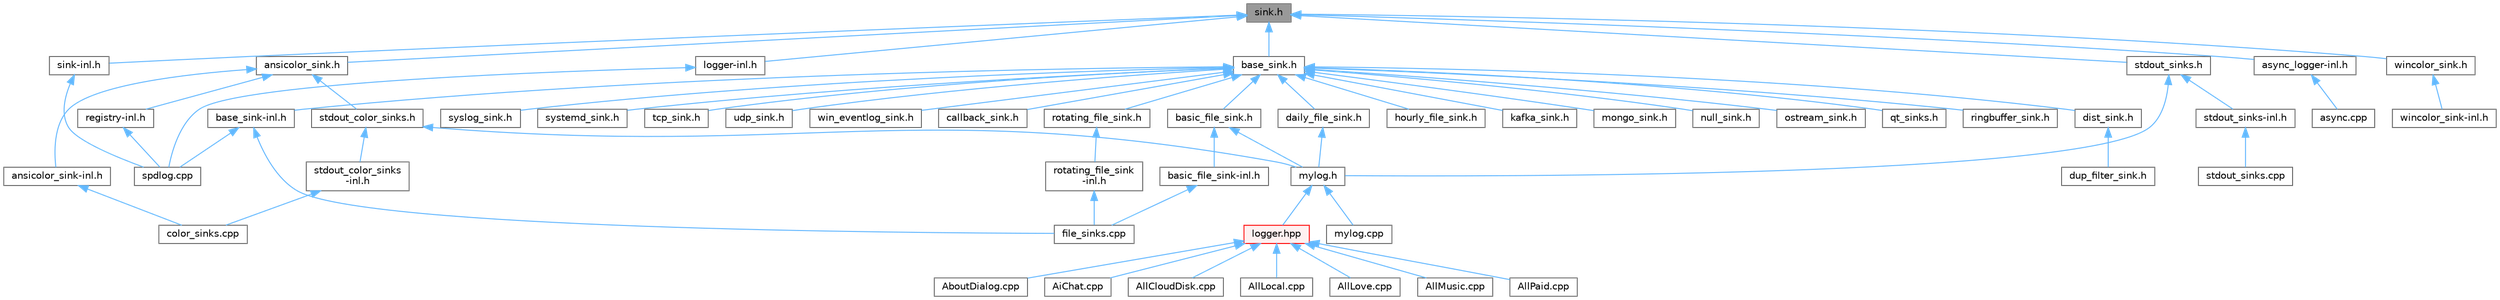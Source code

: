 digraph "sink.h"
{
 // LATEX_PDF_SIZE
  bgcolor="transparent";
  edge [fontname=Helvetica,fontsize=10,labelfontname=Helvetica,labelfontsize=10];
  node [fontname=Helvetica,fontsize=10,shape=box,height=0.2,width=0.4];
  Node1 [id="Node000001",label="sink.h",height=0.2,width=0.4,color="gray40", fillcolor="grey60", style="filled", fontcolor="black",tooltip=" "];
  Node1 -> Node2 [id="edge1_Node000001_Node000002",dir="back",color="steelblue1",style="solid",tooltip=" "];
  Node2 [id="Node000002",label="ansicolor_sink.h",height=0.2,width=0.4,color="grey40", fillcolor="white", style="filled",URL="$ansicolor__sink_8h.html",tooltip=" "];
  Node2 -> Node3 [id="edge2_Node000002_Node000003",dir="back",color="steelblue1",style="solid",tooltip=" "];
  Node3 [id="Node000003",label="ansicolor_sink-inl.h",height=0.2,width=0.4,color="grey40", fillcolor="white", style="filled",URL="$ansicolor__sink-inl_8h.html",tooltip=" "];
  Node3 -> Node4 [id="edge3_Node000003_Node000004",dir="back",color="steelblue1",style="solid",tooltip=" "];
  Node4 [id="Node000004",label="color_sinks.cpp",height=0.2,width=0.4,color="grey40", fillcolor="white", style="filled",URL="$color__sinks_8cpp.html",tooltip=" "];
  Node2 -> Node5 [id="edge4_Node000002_Node000005",dir="back",color="steelblue1",style="solid",tooltip=" "];
  Node5 [id="Node000005",label="registry-inl.h",height=0.2,width=0.4,color="grey40", fillcolor="white", style="filled",URL="$registry-inl_8h.html",tooltip=" "];
  Node5 -> Node6 [id="edge5_Node000005_Node000006",dir="back",color="steelblue1",style="solid",tooltip=" "];
  Node6 [id="Node000006",label="spdlog.cpp",height=0.2,width=0.4,color="grey40", fillcolor="white", style="filled",URL="$spdlog_8cpp.html",tooltip=" "];
  Node2 -> Node7 [id="edge6_Node000002_Node000007",dir="back",color="steelblue1",style="solid",tooltip=" "];
  Node7 [id="Node000007",label="stdout_color_sinks.h",height=0.2,width=0.4,color="grey40", fillcolor="white", style="filled",URL="$stdout__color__sinks_8h.html",tooltip=" "];
  Node7 -> Node8 [id="edge7_Node000007_Node000008",dir="back",color="steelblue1",style="solid",tooltip=" "];
  Node8 [id="Node000008",label="mylog.h",height=0.2,width=0.4,color="grey40", fillcolor="white", style="filled",URL="$mylog_8h.html",tooltip=" "];
  Node8 -> Node9 [id="edge8_Node000008_Node000009",dir="back",color="steelblue1",style="solid",tooltip=" "];
  Node9 [id="Node000009",label="logger.hpp",height=0.2,width=0.4,color="red", fillcolor="#FFF0F0", style="filled",URL="$logger_8hpp.html",tooltip=" "];
  Node9 -> Node10 [id="edge9_Node000009_Node000010",dir="back",color="steelblue1",style="solid",tooltip=" "];
  Node10 [id="Node000010",label="AboutDialog.cpp",height=0.2,width=0.4,color="grey40", fillcolor="white", style="filled",URL="$_about_dialog_8cpp.html",tooltip="实现 AboutDialog 类，提供关于对话框功能"];
  Node9 -> Node11 [id="edge10_Node000009_Node000011",dir="back",color="steelblue1",style="solid",tooltip=" "];
  Node11 [id="Node000011",label="AiChat.cpp",height=0.2,width=0.4,color="grey40", fillcolor="white", style="filled",URL="$_ai_chat_8cpp.html",tooltip="实现 AiChat 类，提供 AI 聊天界面功能"];
  Node9 -> Node12 [id="edge11_Node000009_Node000012",dir="back",color="steelblue1",style="solid",tooltip=" "];
  Node12 [id="Node000012",label="AllCloudDisk.cpp",height=0.2,width=0.4,color="grey40", fillcolor="white", style="filled",URL="$_all_cloud_disk_8cpp.html",tooltip="实现 AllCloudDisk 类，提供云盘音乐界面功能"];
  Node9 -> Node13 [id="edge12_Node000009_Node000013",dir="back",color="steelblue1",style="solid",tooltip=" "];
  Node13 [id="Node000013",label="AllLocal.cpp",height=0.2,width=0.4,color="grey40", fillcolor="white", style="filled",URL="$_all_local_8cpp.html",tooltip="实现 AllLocal 类，提供本地音乐界面功能"];
  Node9 -> Node14 [id="edge13_Node000009_Node000014",dir="back",color="steelblue1",style="solid",tooltip=" "];
  Node14 [id="Node000014",label="AllLove.cpp",height=0.2,width=0.4,color="grey40", fillcolor="white", style="filled",URL="$_all_love_8cpp.html",tooltip="实现 AllLove 类，提供收藏音乐界面功能"];
  Node9 -> Node15 [id="edge14_Node000009_Node000015",dir="back",color="steelblue1",style="solid",tooltip=" "];
  Node15 [id="Node000015",label="AllMusic.cpp",height=0.2,width=0.4,color="grey40", fillcolor="white", style="filled",URL="$_all_music_8cpp.html",tooltip="实现 AllMusic 类，提供音乐管理界面功能"];
  Node9 -> Node16 [id="edge15_Node000009_Node000016",dir="back",color="steelblue1",style="solid",tooltip=" "];
  Node16 [id="Node000016",label="AllPaid.cpp",height=0.2,width=0.4,color="grey40", fillcolor="white", style="filled",URL="$_all_paid_8cpp.html",tooltip="实现 AllPaid 类，提供付费音乐界面功能"];
  Node8 -> Node104 [id="edge16_Node000008_Node000104",dir="back",color="steelblue1",style="solid",tooltip=" "];
  Node104 [id="Node000104",label="mylog.cpp",height=0.2,width=0.4,color="grey40", fillcolor="white", style="filled",URL="$mylog_8cpp.html",tooltip=" "];
  Node7 -> Node105 [id="edge17_Node000007_Node000105",dir="back",color="steelblue1",style="solid",tooltip=" "];
  Node105 [id="Node000105",label="stdout_color_sinks\l-inl.h",height=0.2,width=0.4,color="grey40", fillcolor="white", style="filled",URL="$stdout__color__sinks-inl_8h.html",tooltip=" "];
  Node105 -> Node4 [id="edge18_Node000105_Node000004",dir="back",color="steelblue1",style="solid",tooltip=" "];
  Node1 -> Node106 [id="edge19_Node000001_Node000106",dir="back",color="steelblue1",style="solid",tooltip=" "];
  Node106 [id="Node000106",label="async_logger-inl.h",height=0.2,width=0.4,color="grey40", fillcolor="white", style="filled",URL="$async__logger-inl_8h.html",tooltip=" "];
  Node106 -> Node107 [id="edge20_Node000106_Node000107",dir="back",color="steelblue1",style="solid",tooltip=" "];
  Node107 [id="Node000107",label="async.cpp",height=0.2,width=0.4,color="grey40", fillcolor="white", style="filled",URL="$_my_spdlog_2spdlog_2_async_8cpp.html",tooltip=" "];
  Node1 -> Node108 [id="edge21_Node000001_Node000108",dir="back",color="steelblue1",style="solid",tooltip=" "];
  Node108 [id="Node000108",label="base_sink.h",height=0.2,width=0.4,color="grey40", fillcolor="white", style="filled",URL="$base__sink_8h.html",tooltip=" "];
  Node108 -> Node109 [id="edge22_Node000108_Node000109",dir="back",color="steelblue1",style="solid",tooltip=" "];
  Node109 [id="Node000109",label="base_sink-inl.h",height=0.2,width=0.4,color="grey40", fillcolor="white", style="filled",URL="$base__sink-inl_8h.html",tooltip=" "];
  Node109 -> Node110 [id="edge23_Node000109_Node000110",dir="back",color="steelblue1",style="solid",tooltip=" "];
  Node110 [id="Node000110",label="file_sinks.cpp",height=0.2,width=0.4,color="grey40", fillcolor="white", style="filled",URL="$file__sinks_8cpp.html",tooltip=" "];
  Node109 -> Node6 [id="edge24_Node000109_Node000006",dir="back",color="steelblue1",style="solid",tooltip=" "];
  Node108 -> Node111 [id="edge25_Node000108_Node000111",dir="back",color="steelblue1",style="solid",tooltip=" "];
  Node111 [id="Node000111",label="basic_file_sink.h",height=0.2,width=0.4,color="grey40", fillcolor="white", style="filled",URL="$basic__file__sink_8h.html",tooltip=" "];
  Node111 -> Node112 [id="edge26_Node000111_Node000112",dir="back",color="steelblue1",style="solid",tooltip=" "];
  Node112 [id="Node000112",label="basic_file_sink-inl.h",height=0.2,width=0.4,color="grey40", fillcolor="white", style="filled",URL="$basic__file__sink-inl_8h.html",tooltip=" "];
  Node112 -> Node110 [id="edge27_Node000112_Node000110",dir="back",color="steelblue1",style="solid",tooltip=" "];
  Node111 -> Node8 [id="edge28_Node000111_Node000008",dir="back",color="steelblue1",style="solid",tooltip=" "];
  Node108 -> Node113 [id="edge29_Node000108_Node000113",dir="back",color="steelblue1",style="solid",tooltip=" "];
  Node113 [id="Node000113",label="callback_sink.h",height=0.2,width=0.4,color="grey40", fillcolor="white", style="filled",URL="$callback__sink_8h.html",tooltip=" "];
  Node108 -> Node114 [id="edge30_Node000108_Node000114",dir="back",color="steelblue1",style="solid",tooltip=" "];
  Node114 [id="Node000114",label="daily_file_sink.h",height=0.2,width=0.4,color="grey40", fillcolor="white", style="filled",URL="$daily__file__sink_8h.html",tooltip=" "];
  Node114 -> Node8 [id="edge31_Node000114_Node000008",dir="back",color="steelblue1",style="solid",tooltip=" "];
  Node108 -> Node115 [id="edge32_Node000108_Node000115",dir="back",color="steelblue1",style="solid",tooltip=" "];
  Node115 [id="Node000115",label="dist_sink.h",height=0.2,width=0.4,color="grey40", fillcolor="white", style="filled",URL="$dist__sink_8h.html",tooltip=" "];
  Node115 -> Node116 [id="edge33_Node000115_Node000116",dir="back",color="steelblue1",style="solid",tooltip=" "];
  Node116 [id="Node000116",label="dup_filter_sink.h",height=0.2,width=0.4,color="grey40", fillcolor="white", style="filled",URL="$dup__filter__sink_8h.html",tooltip=" "];
  Node108 -> Node117 [id="edge34_Node000108_Node000117",dir="back",color="steelblue1",style="solid",tooltip=" "];
  Node117 [id="Node000117",label="hourly_file_sink.h",height=0.2,width=0.4,color="grey40", fillcolor="white", style="filled",URL="$hourly__file__sink_8h.html",tooltip=" "];
  Node108 -> Node118 [id="edge35_Node000108_Node000118",dir="back",color="steelblue1",style="solid",tooltip=" "];
  Node118 [id="Node000118",label="kafka_sink.h",height=0.2,width=0.4,color="grey40", fillcolor="white", style="filled",URL="$kafka__sink_8h.html",tooltip=" "];
  Node108 -> Node119 [id="edge36_Node000108_Node000119",dir="back",color="steelblue1",style="solid",tooltip=" "];
  Node119 [id="Node000119",label="mongo_sink.h",height=0.2,width=0.4,color="grey40", fillcolor="white", style="filled",URL="$mongo__sink_8h.html",tooltip=" "];
  Node108 -> Node120 [id="edge37_Node000108_Node000120",dir="back",color="steelblue1",style="solid",tooltip=" "];
  Node120 [id="Node000120",label="null_sink.h",height=0.2,width=0.4,color="grey40", fillcolor="white", style="filled",URL="$null__sink_8h.html",tooltip=" "];
  Node108 -> Node121 [id="edge38_Node000108_Node000121",dir="back",color="steelblue1",style="solid",tooltip=" "];
  Node121 [id="Node000121",label="ostream_sink.h",height=0.2,width=0.4,color="grey40", fillcolor="white", style="filled",URL="$ostream__sink_8h.html",tooltip=" "];
  Node108 -> Node122 [id="edge39_Node000108_Node000122",dir="back",color="steelblue1",style="solid",tooltip=" "];
  Node122 [id="Node000122",label="qt_sinks.h",height=0.2,width=0.4,color="grey40", fillcolor="white", style="filled",URL="$qt__sinks_8h.html",tooltip=" "];
  Node108 -> Node123 [id="edge40_Node000108_Node000123",dir="back",color="steelblue1",style="solid",tooltip=" "];
  Node123 [id="Node000123",label="ringbuffer_sink.h",height=0.2,width=0.4,color="grey40", fillcolor="white", style="filled",URL="$ringbuffer__sink_8h.html",tooltip=" "];
  Node108 -> Node124 [id="edge41_Node000108_Node000124",dir="back",color="steelblue1",style="solid",tooltip=" "];
  Node124 [id="Node000124",label="rotating_file_sink.h",height=0.2,width=0.4,color="grey40", fillcolor="white", style="filled",URL="$rotating__file__sink_8h.html",tooltip=" "];
  Node124 -> Node125 [id="edge42_Node000124_Node000125",dir="back",color="steelblue1",style="solid",tooltip=" "];
  Node125 [id="Node000125",label="rotating_file_sink\l-inl.h",height=0.2,width=0.4,color="grey40", fillcolor="white", style="filled",URL="$rotating__file__sink-inl_8h.html",tooltip=" "];
  Node125 -> Node110 [id="edge43_Node000125_Node000110",dir="back",color="steelblue1",style="solid",tooltip=" "];
  Node108 -> Node126 [id="edge44_Node000108_Node000126",dir="back",color="steelblue1",style="solid",tooltip=" "];
  Node126 [id="Node000126",label="syslog_sink.h",height=0.2,width=0.4,color="grey40", fillcolor="white", style="filled",URL="$syslog__sink_8h.html",tooltip=" "];
  Node108 -> Node127 [id="edge45_Node000108_Node000127",dir="back",color="steelblue1",style="solid",tooltip=" "];
  Node127 [id="Node000127",label="systemd_sink.h",height=0.2,width=0.4,color="grey40", fillcolor="white", style="filled",URL="$systemd__sink_8h.html",tooltip=" "];
  Node108 -> Node128 [id="edge46_Node000108_Node000128",dir="back",color="steelblue1",style="solid",tooltip=" "];
  Node128 [id="Node000128",label="tcp_sink.h",height=0.2,width=0.4,color="grey40", fillcolor="white", style="filled",URL="$tcp__sink_8h.html",tooltip=" "];
  Node108 -> Node129 [id="edge47_Node000108_Node000129",dir="back",color="steelblue1",style="solid",tooltip=" "];
  Node129 [id="Node000129",label="udp_sink.h",height=0.2,width=0.4,color="grey40", fillcolor="white", style="filled",URL="$udp__sink_8h.html",tooltip=" "];
  Node108 -> Node130 [id="edge48_Node000108_Node000130",dir="back",color="steelblue1",style="solid",tooltip=" "];
  Node130 [id="Node000130",label="win_eventlog_sink.h",height=0.2,width=0.4,color="grey40", fillcolor="white", style="filled",URL="$win__eventlog__sink_8h.html",tooltip=" "];
  Node1 -> Node131 [id="edge49_Node000001_Node000131",dir="back",color="steelblue1",style="solid",tooltip=" "];
  Node131 [id="Node000131",label="logger-inl.h",height=0.2,width=0.4,color="grey40", fillcolor="white", style="filled",URL="$logger-inl_8h.html",tooltip=" "];
  Node131 -> Node6 [id="edge50_Node000131_Node000006",dir="back",color="steelblue1",style="solid",tooltip=" "];
  Node1 -> Node132 [id="edge51_Node000001_Node000132",dir="back",color="steelblue1",style="solid",tooltip=" "];
  Node132 [id="Node000132",label="sink-inl.h",height=0.2,width=0.4,color="grey40", fillcolor="white", style="filled",URL="$sink-inl_8h.html",tooltip=" "];
  Node132 -> Node6 [id="edge52_Node000132_Node000006",dir="back",color="steelblue1",style="solid",tooltip=" "];
  Node1 -> Node133 [id="edge53_Node000001_Node000133",dir="back",color="steelblue1",style="solid",tooltip=" "];
  Node133 [id="Node000133",label="stdout_sinks.h",height=0.2,width=0.4,color="grey40", fillcolor="white", style="filled",URL="$stdout__sinks_8h.html",tooltip=" "];
  Node133 -> Node8 [id="edge54_Node000133_Node000008",dir="back",color="steelblue1",style="solid",tooltip=" "];
  Node133 -> Node134 [id="edge55_Node000133_Node000134",dir="back",color="steelblue1",style="solid",tooltip=" "];
  Node134 [id="Node000134",label="stdout_sinks-inl.h",height=0.2,width=0.4,color="grey40", fillcolor="white", style="filled",URL="$stdout__sinks-inl_8h.html",tooltip=" "];
  Node134 -> Node135 [id="edge56_Node000134_Node000135",dir="back",color="steelblue1",style="solid",tooltip=" "];
  Node135 [id="Node000135",label="stdout_sinks.cpp",height=0.2,width=0.4,color="grey40", fillcolor="white", style="filled",URL="$stdout__sinks_8cpp.html",tooltip=" "];
  Node1 -> Node136 [id="edge57_Node000001_Node000136",dir="back",color="steelblue1",style="solid",tooltip=" "];
  Node136 [id="Node000136",label="wincolor_sink.h",height=0.2,width=0.4,color="grey40", fillcolor="white", style="filled",URL="$wincolor__sink_8h.html",tooltip=" "];
  Node136 -> Node137 [id="edge58_Node000136_Node000137",dir="back",color="steelblue1",style="solid",tooltip=" "];
  Node137 [id="Node000137",label="wincolor_sink-inl.h",height=0.2,width=0.4,color="grey40", fillcolor="white", style="filled",URL="$wincolor__sink-inl_8h.html",tooltip=" "];
}
